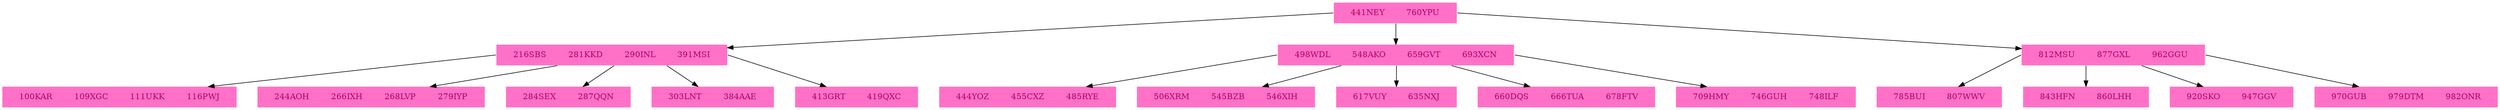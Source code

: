 digraph G {
	bgcolor="white";
	fontcolor=white;
	nodesep=0.5;
	splines=false
	node [shape=record width=1.2 style=filled fillcolor="#ff71c7" fontcolor="#af006a" color=transparent];
	edge [fontcolor=white color="black"];
	n0[label="<f0>|441NEY|<f1>|760YPU|<f2>"];
	n0:f0 -> n1;
	n1[label="<f0>|216SBS|<f1>|281KKD|<f2>|290INL|<f3>|391MSI|<f4>"];
	n1:f0 -> n2;
	n2[label="<f0>|100KAR|<f1>|109XGC|<f2>|111UKK|<f3>|116PWJ|<f4>"];
	n1:f1 -> n3;
	n3[label="<f0>|244AOH|<f1>|266IXH|<f2>|268LVP|<f3>|279IYP|<f4>"];
	n1:f2 -> n4;
	n4[label="<f0>|284SEX|<f1>|287QQN|<f2>"];
	n1:f3 -> n5;
	n5[label="<f0>|303LNT|<f1>|384AAE|<f2>"];
	n1:f4 -> n6;
	n6[label="<f0>|413GRT|<f1>|419QXC|<f2>"];
	n0:f1 -> n7;
	n7[label="<f0>|498WDL|<f1>|548AKO|<f2>|659GVT|<f3>|693XCN|<f4>"];
	n7:f0 -> n8;
	n8[label="<f0>|444YOZ|<f1>|455CXZ|<f2>|485RYE|<f3>"];
	n7:f1 -> n9;
	n9[label="<f0>|506XRM|<f1>|545BZB|<f2>|546XIH|<f3>"];
	n7:f2 -> n10;
	n10[label="<f0>|617VUY|<f1>|635NXJ|<f2>"];
	n7:f3 -> n11;
	n11[label="<f0>|660DQS|<f1>|666TUA|<f2>|678FTV|<f3>"];
	n7:f4 -> n12;
	n12[label="<f0>|709HMY|<f1>|746GUH|<f2>|748ILF|<f3>"];
	n0:f2 -> n13;
	n13[label="<f0>|812MSU|<f1>|877GXL|<f2>|962GGU|<f3>"];
	n13:f0 -> n14;
	n14[label="<f0>|785BUI|<f1>|807WWV|<f2>"];
	n13:f1 -> n15;
	n15[label="<f0>|843HFN|<f1>|860LHH|<f2>"];
	n13:f2 -> n16;
	n16[label="<f0>|920SKO|<f1>|947GGV|<f2>"];
	n13:f3 -> n17;
	n17[label="<f0>|970GUB|<f1>|979DTM|<f2>|982ONR|<f3>"];
	
}